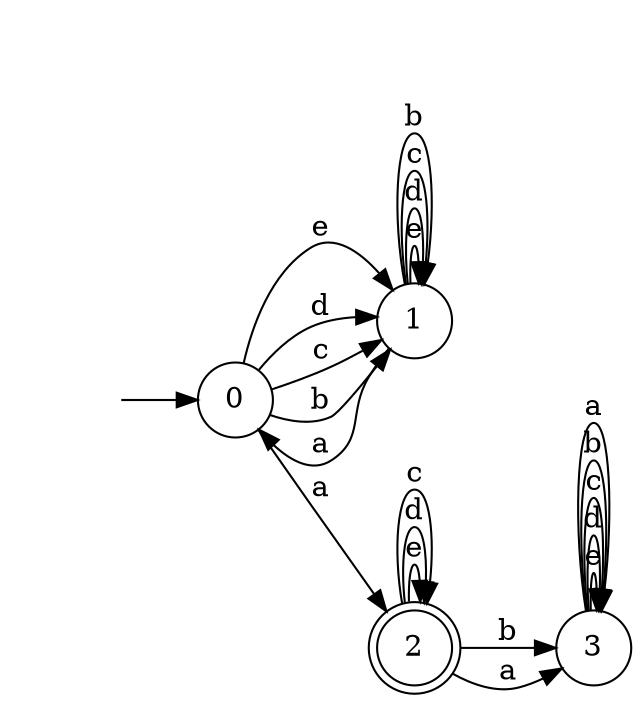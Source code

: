 digraph {
  rankdir=LR;
  0 [label="0", shape = circle];
  0 -> 1 [label="e"];
  0 -> 1 [label="d"];
  0 -> 1 [label="c"];
  0 -> 1 [label="b"];
  0 -> 2 [label="a"];
  1 [label="1", shape = circle];
  1 -> 1 [label="e"];
  1 -> 1 [label="d"];
  1 -> 1 [label="c"];
  1 -> 1 [label="b"];
  1 -> 0 [label="a"];
  2 [label="2", shape = doublecircle];
  2 -> 2 [label="e"];
  2 -> 2 [label="d"];
  2 -> 2 [label="c"];
  2 -> 3 [label="b"];
  2 -> 3 [label="a"];
  3 [label="3", shape = circle];
  3 -> 3 [label="e"];
  3 -> 3 [label="d"];
  3 -> 3 [label="c"];
  3 -> 3 [label="b"];
  3 -> 3 [label="a"];
  4 [label="", shape = plaintext];
  4 -> 0 [label=""];
}

